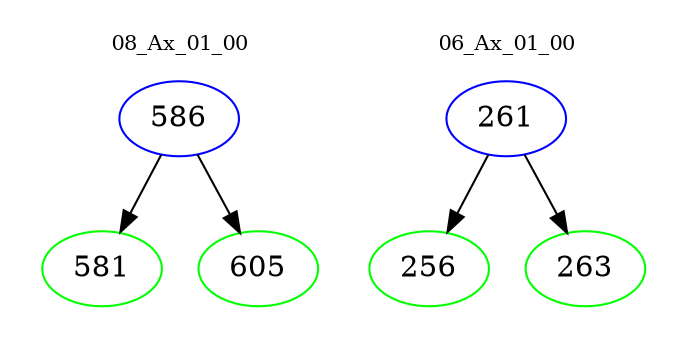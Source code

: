 digraph{
subgraph cluster_0 {
color = white
label = "08_Ax_01_00";
fontsize=10;
T0_586 [label="586", color="blue"]
T0_586 -> T0_581 [color="black"]
T0_581 [label="581", color="green"]
T0_586 -> T0_605 [color="black"]
T0_605 [label="605", color="green"]
}
subgraph cluster_1 {
color = white
label = "06_Ax_01_00";
fontsize=10;
T1_261 [label="261", color="blue"]
T1_261 -> T1_256 [color="black"]
T1_256 [label="256", color="green"]
T1_261 -> T1_263 [color="black"]
T1_263 [label="263", color="green"]
}
}
